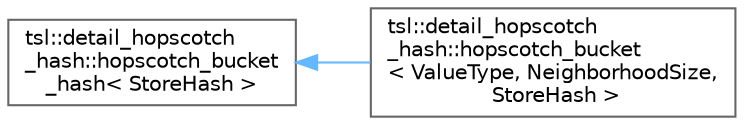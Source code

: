 digraph "Graphical Class Hierarchy"
{
 // INTERACTIVE_SVG=YES
 // LATEX_PDF_SIZE
  bgcolor="transparent";
  edge [fontname=Helvetica,fontsize=10,labelfontname=Helvetica,labelfontsize=10];
  node [fontname=Helvetica,fontsize=10,shape=box,height=0.2,width=0.4];
  rankdir="LR";
  Node0 [id="Node000000",label="tsl::detail_hopscotch\l_hash::hopscotch_bucket\l_hash\< StoreHash \>",height=0.2,width=0.4,color="grey40", fillcolor="white", style="filled",URL="$classtsl_1_1detail__hopscotch__hash_1_1hopscotch__bucket__hash.html",tooltip=" "];
  Node0 -> Node1 [id="edge348_Node000000_Node000001",dir="back",color="steelblue1",style="solid",tooltip=" "];
  Node1 [id="Node000001",label="tsl::detail_hopscotch\l_hash::hopscotch_bucket\l\< ValueType, NeighborhoodSize,\l StoreHash \>",height=0.2,width=0.4,color="grey40", fillcolor="white", style="filled",URL="$classtsl_1_1detail__hopscotch__hash_1_1hopscotch__bucket.html",tooltip=" "];
}
